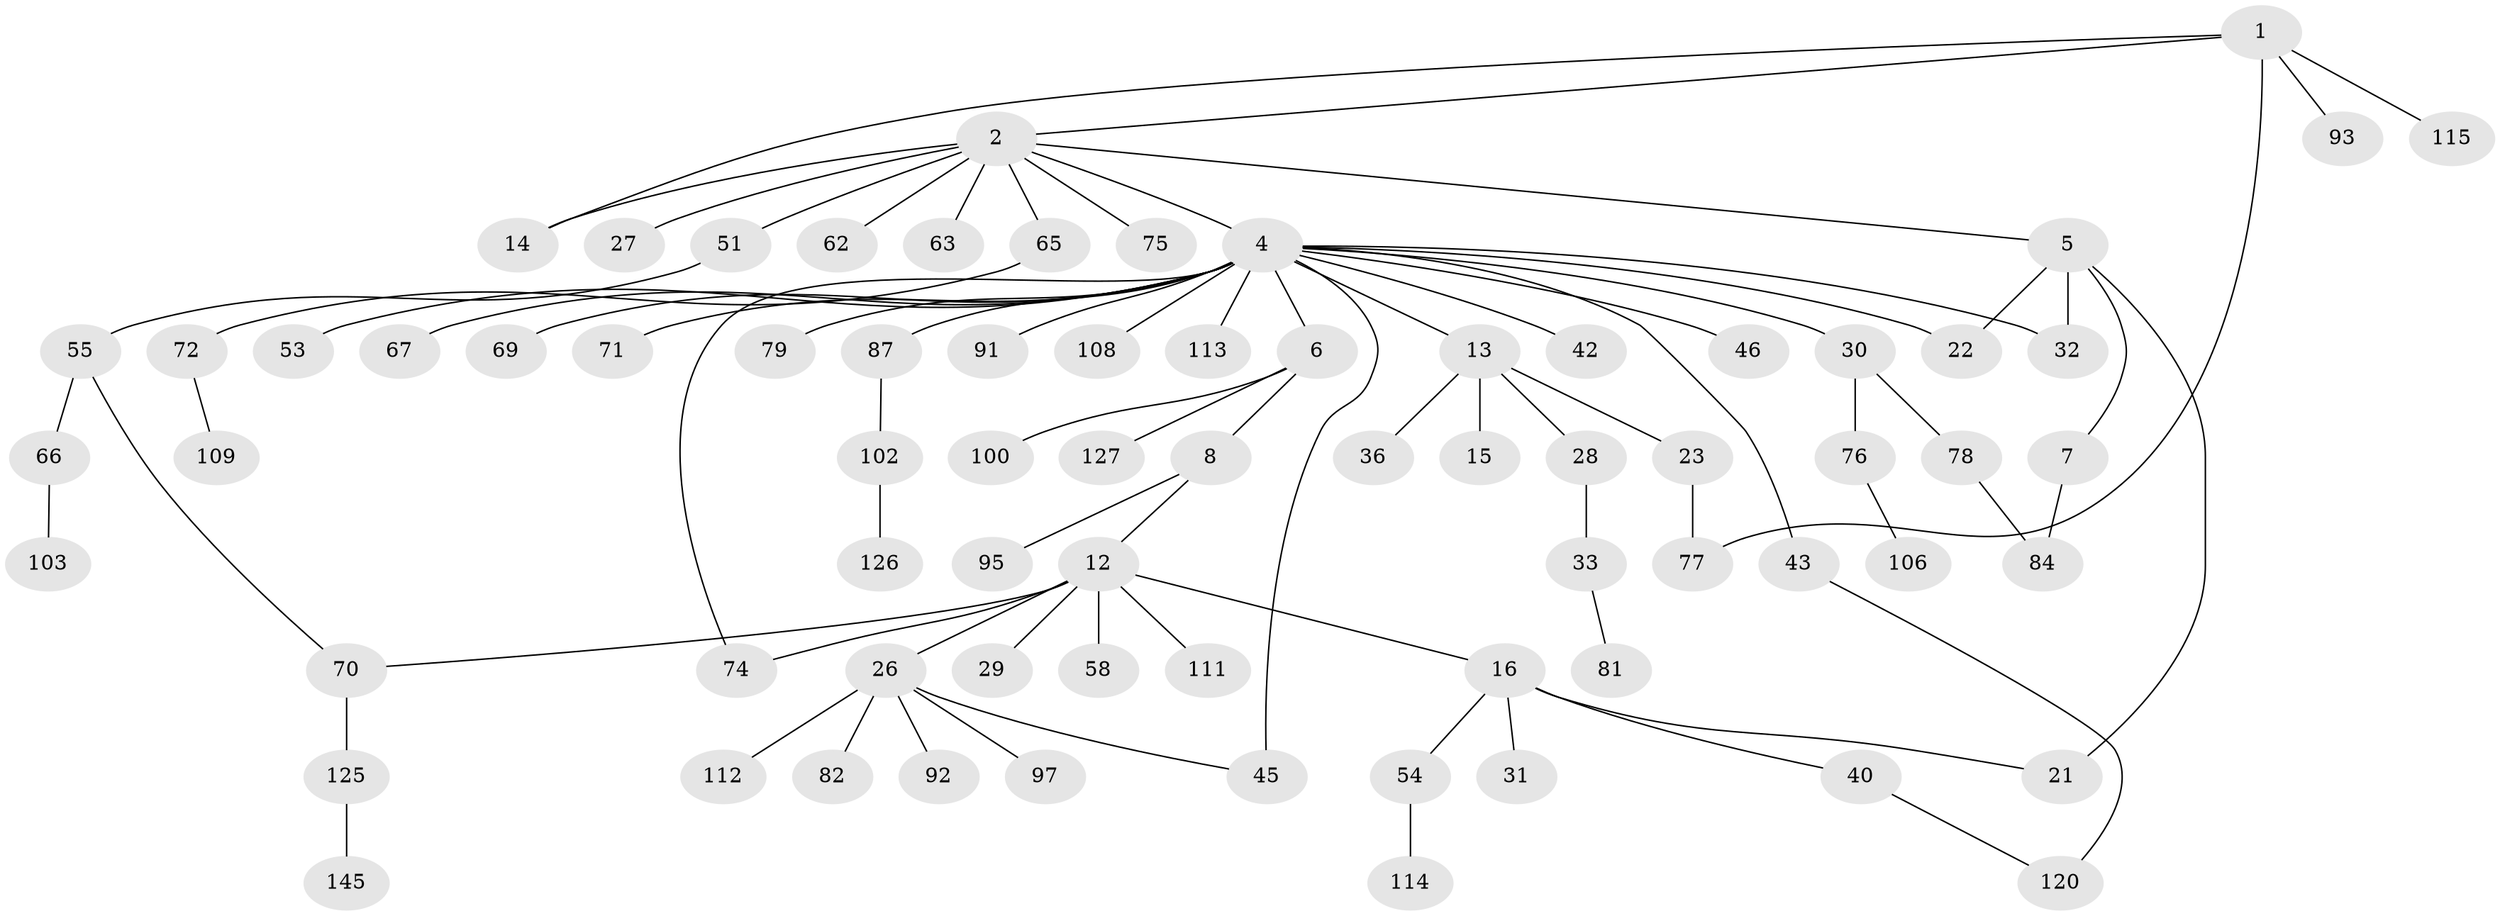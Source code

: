 // original degree distribution, {4: 0.08108108108108109, 6: 0.013513513513513514, 3: 0.16216216216216217, 10: 0.006756756756756757, 5: 0.02027027027027027, 2: 0.2972972972972973, 8: 0.006756756756756757, 7: 0.006756756756756757, 1: 0.40540540540540543}
// Generated by graph-tools (version 1.1) at 2025/16/03/04/25 18:16:51]
// undirected, 74 vertices, 83 edges
graph export_dot {
graph [start="1"]
  node [color=gray90,style=filled];
  1 [super="+3+11"];
  2 [super="+38+25"];
  4 [super="+10+104+34+9+41+18"];
  5;
  6;
  7;
  8 [super="+39"];
  12;
  13 [super="+85"];
  14;
  15 [super="+124"];
  16 [super="+19+17"];
  21 [super="+37+88"];
  22 [super="+86+83"];
  23 [super="+24"];
  26 [super="+59"];
  27;
  28;
  29 [super="+52"];
  30;
  31;
  32 [super="+99"];
  33 [super="+73+50"];
  36 [super="+44+98"];
  40;
  42 [super="+138+101"];
  43 [super="+64"];
  45;
  46 [super="+48"];
  51;
  53;
  54;
  55 [super="+56+90"];
  58 [super="+133+117"];
  62;
  63 [super="+148"];
  65 [super="+94"];
  66;
  67 [super="+130"];
  69;
  70;
  71;
  72 [super="+80"];
  74;
  75;
  76;
  77 [super="+131"];
  78 [super="+140"];
  79;
  81;
  82 [super="+96"];
  84 [super="+122"];
  87;
  91;
  92;
  93 [super="+128+144"];
  95;
  97;
  100;
  102 [super="+105"];
  103;
  106;
  108;
  109;
  111;
  112 [super="+146"];
  113;
  114;
  115;
  120;
  125;
  126;
  127;
  145;
  1 -- 2;
  1 -- 14;
  1 -- 115;
  1 -- 77;
  1 -- 93;
  2 -- 4;
  2 -- 5;
  2 -- 65;
  2 -- 51;
  2 -- 27;
  2 -- 62;
  2 -- 75;
  2 -- 14;
  2 -- 63;
  4 -- 6;
  4 -- 30;
  4 -- 87;
  4 -- 71;
  4 -- 108;
  4 -- 45;
  4 -- 46;
  4 -- 113;
  4 -- 43;
  4 -- 22 [weight=2];
  4 -- 67 [weight=2];
  4 -- 91;
  4 -- 13;
  4 -- 79;
  4 -- 32;
  4 -- 42;
  4 -- 74;
  4 -- 53;
  4 -- 69;
  5 -- 7;
  5 -- 21;
  5 -- 22;
  5 -- 32;
  6 -- 8;
  6 -- 100;
  6 -- 127;
  7 -- 84;
  8 -- 12;
  8 -- 95;
  12 -- 16;
  12 -- 26;
  12 -- 29;
  12 -- 58;
  12 -- 70;
  12 -- 74;
  12 -- 111;
  13 -- 15;
  13 -- 23;
  13 -- 28;
  13 -- 36;
  16 -- 40;
  16 -- 54;
  16 -- 21;
  16 -- 31;
  23 -- 77;
  26 -- 92;
  26 -- 97;
  26 -- 112;
  26 -- 82;
  26 -- 45;
  28 -- 33;
  30 -- 76;
  30 -- 78;
  33 -- 81;
  40 -- 120;
  43 -- 120;
  51 -- 55;
  54 -- 114;
  55 -- 66;
  55 -- 70;
  65 -- 72;
  66 -- 103;
  70 -- 125;
  72 -- 109;
  76 -- 106;
  78 -- 84;
  87 -- 102;
  102 -- 126;
  125 -- 145;
}
